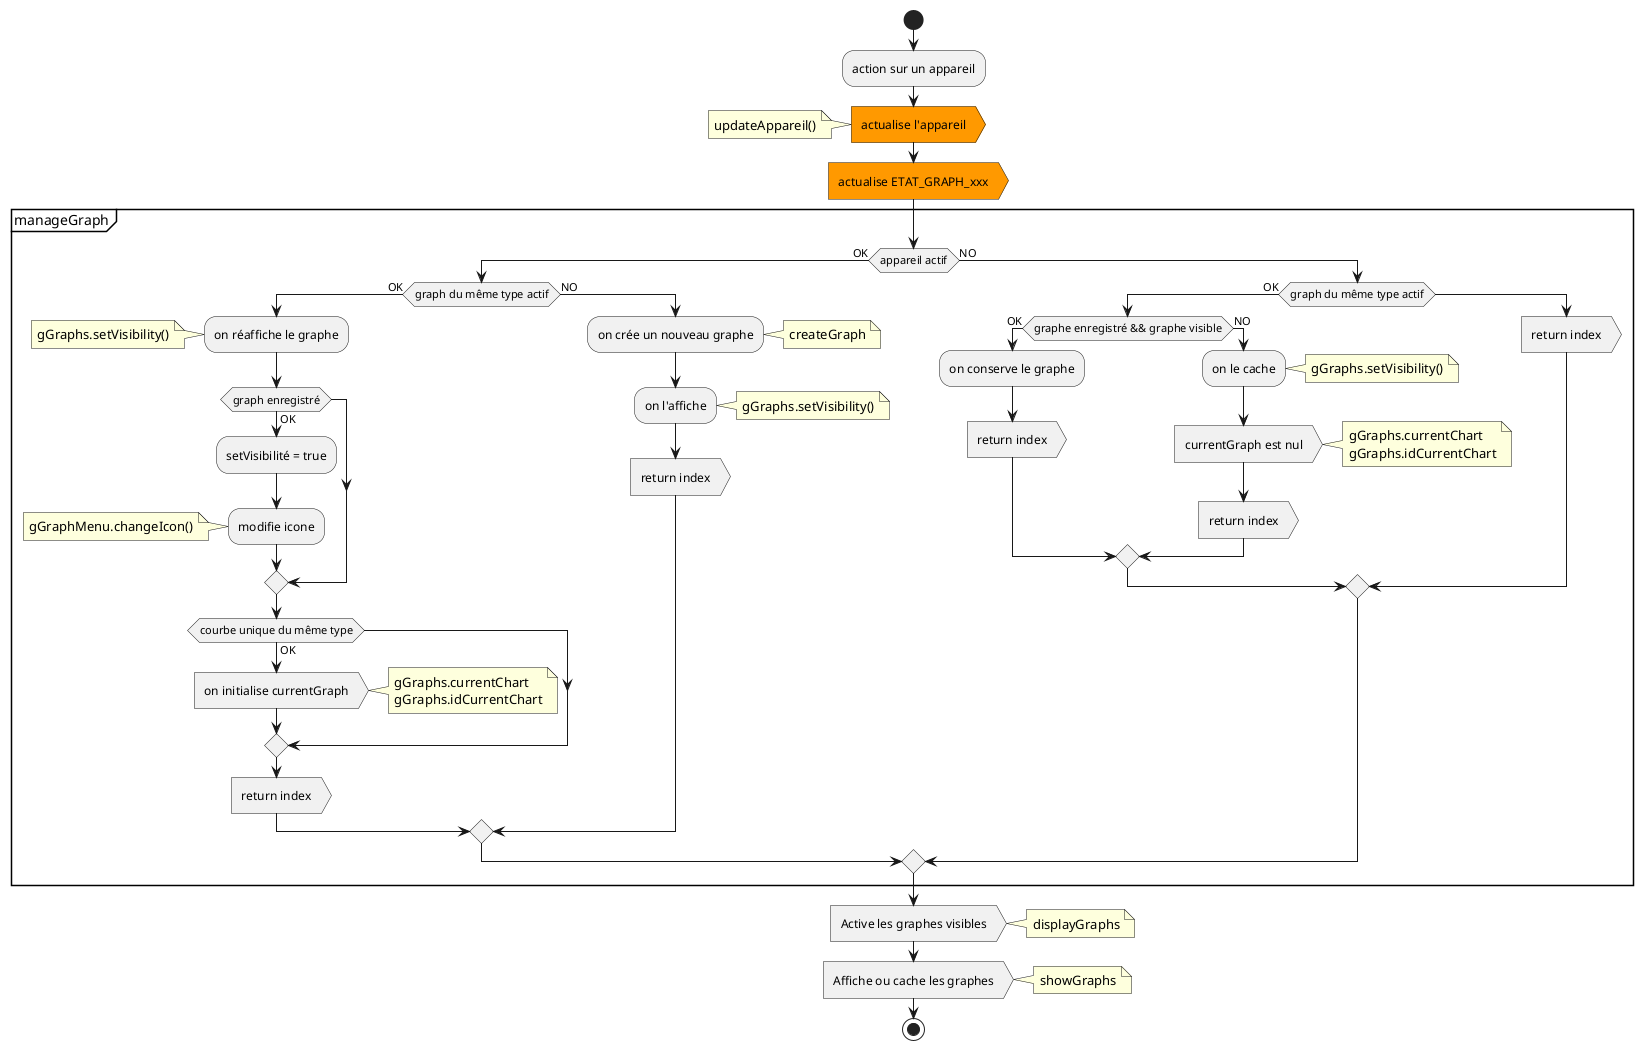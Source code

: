 @startuml gestion_graphe
start
  :action sur un appareil;
  #FF9900:actualise l'appareil> 
    note left
      updateAppareil()
    end note
  #FF9900:actualise ETAT_GRAPH_xxx>

  ' Gestion des graphes

  group manageGraph

    ' Appareil actif
    if (appareil actif) then (OK)   
    
      if (graph du même type actif) then (OK)
        
        ' Affichage du graphe
        :on réaffiche le graphe;
        note left
          gGraphs.setVisibility()
        end note

        ' Modification icone si courbe mémorisée
        if (graph enregistré) then (OK)
          :setVisibilité = true;
          :modifie icone;
          note left
            gGraphMenu.changeIcon()
          end note
        endif

         ' Activation de la courbe si seule courbe du même type
        if (courbe unique du même type) then (OK)
          :on initialise currentGraph>
          note right
            gGraphs.currentChart
            gGraphs.idCurrentChart
          end note
        endif

        :return index>
      
      else (NO)
        :on crée un nouveau graphe;
        note right
          createGraph
        end note
        :on l'affiche;
        note right 
          gGraphs.setVisibility()
        end note
        :return index>
      endif

    ' Appareil inactif
    else (NO)
      if (graph du même type actif) then (OK)
        if (graphe enregistré && graphe visible) then (OK)
          :on conserve le graphe;
          :return index>
        else (NO)
          :on le cache;
          note right
            gGraphs.setVisibility()
          end note
          :currentGraph est nul>
          note right
            gGraphs.currentChart
            gGraphs.idCurrentChart
          end note
          :return index>
        endif
      else
        :return index> 
      endif
    endif

  ' Sortie de manageGraph
  end group

  :Active les graphes visibles>
  note right
    displayGraphs
  end note

  :Affiche ou cache les graphes>
  note right
    showGraphs
  end note
stop
@enduml